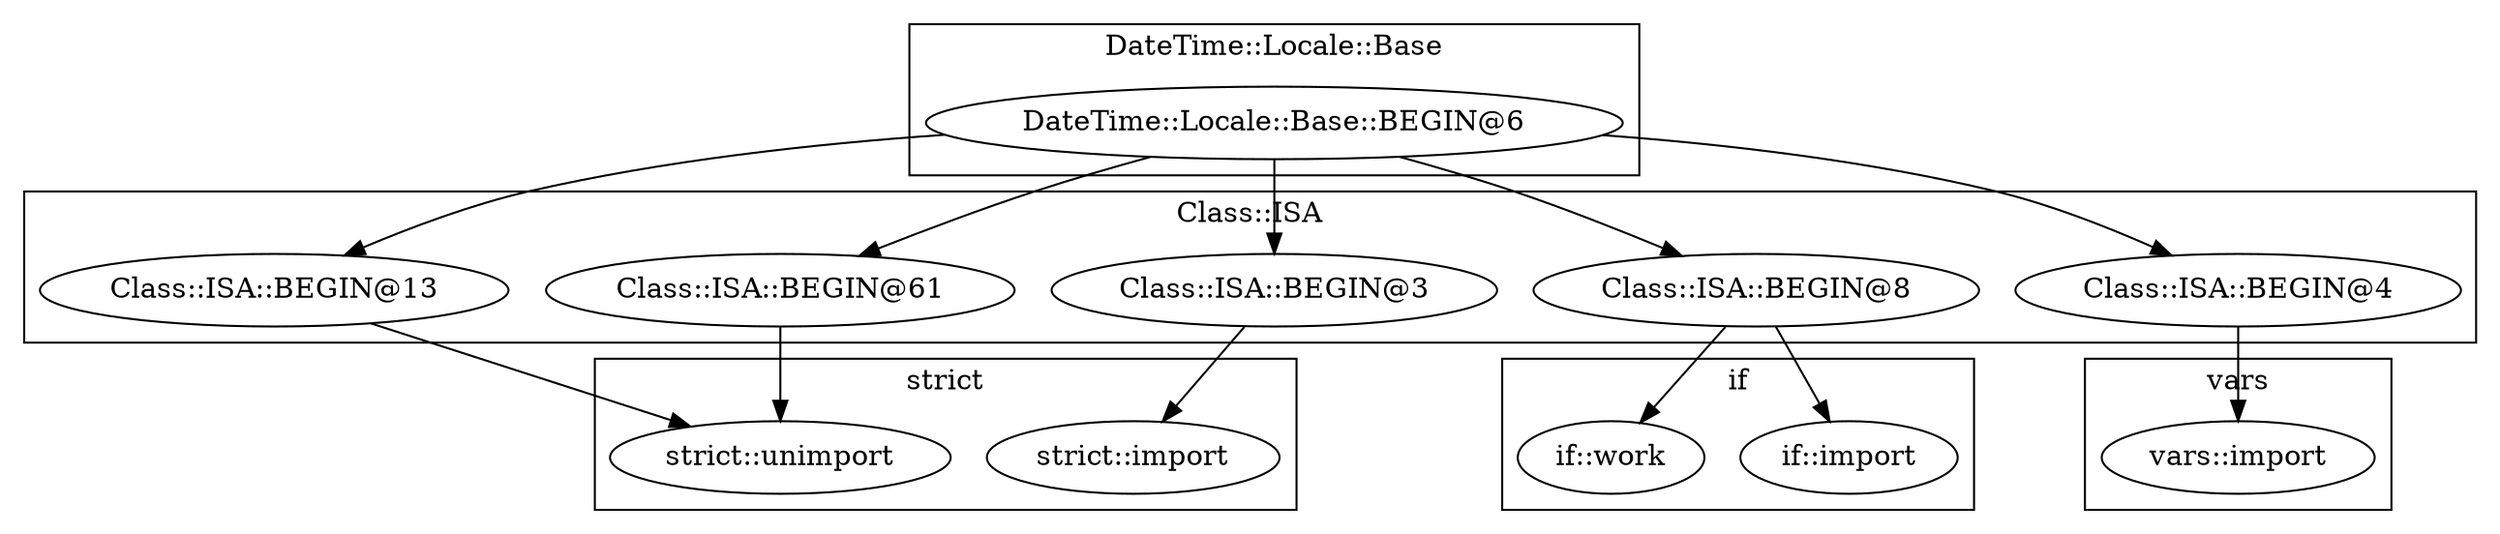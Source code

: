 digraph {
graph [overlap=false]
subgraph cluster_if {
	label="if";
	"if::import";
	"if::work";
}
subgraph cluster_vars {
	label="vars";
	"vars::import";
}
subgraph cluster_DateTime_Locale_Base {
	label="DateTime::Locale::Base";
	"DateTime::Locale::Base::BEGIN@6";
}
subgraph cluster_Class_ISA {
	label="Class::ISA";
	"Class::ISA::BEGIN@3";
	"Class::ISA::BEGIN@8";
	"Class::ISA::BEGIN@13";
	"Class::ISA::BEGIN@4";
	"Class::ISA::BEGIN@61";
}
subgraph cluster_strict {
	label="strict";
	"strict::import";
	"strict::unimport";
}
"DateTime::Locale::Base::BEGIN@6" -> "Class::ISA::BEGIN@8";
"DateTime::Locale::Base::BEGIN@6" -> "Class::ISA::BEGIN@3";
"Class::ISA::BEGIN@8" -> "if::work";
"DateTime::Locale::Base::BEGIN@6" -> "Class::ISA::BEGIN@4";
"Class::ISA::BEGIN@8" -> "if::import";
"Class::ISA::BEGIN@61" -> "strict::unimport";
"Class::ISA::BEGIN@13" -> "strict::unimport";
"DateTime::Locale::Base::BEGIN@6" -> "Class::ISA::BEGIN@61";
"Class::ISA::BEGIN@4" -> "vars::import";
"DateTime::Locale::Base::BEGIN@6" -> "Class::ISA::BEGIN@13";
"Class::ISA::BEGIN@3" -> "strict::import";
}
